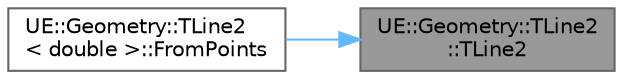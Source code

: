 digraph "UE::Geometry::TLine2::TLine2"
{
 // INTERACTIVE_SVG=YES
 // LATEX_PDF_SIZE
  bgcolor="transparent";
  edge [fontname=Helvetica,fontsize=10,labelfontname=Helvetica,labelfontsize=10];
  node [fontname=Helvetica,fontsize=10,shape=box,height=0.2,width=0.4];
  rankdir="RL";
  Node1 [id="Node000001",label="UE::Geometry::TLine2\l::TLine2",height=0.2,width=0.4,color="gray40", fillcolor="grey60", style="filled", fontcolor="black",tooltip="Construct default line along X axis."];
  Node1 -> Node2 [id="edge1_Node000001_Node000002",dir="back",color="steelblue1",style="solid",tooltip=" "];
  Node2 [id="Node000002",label="UE::Geometry::TLine2\l\< double \>::FromPoints",height=0.2,width=0.4,color="grey40", fillcolor="white", style="filled",URL="$d4/d0e/structUE_1_1Geometry_1_1TLine2.html#a188923b6dd20bdf589f768fba8ae09d8",tooltip=" "];
}
